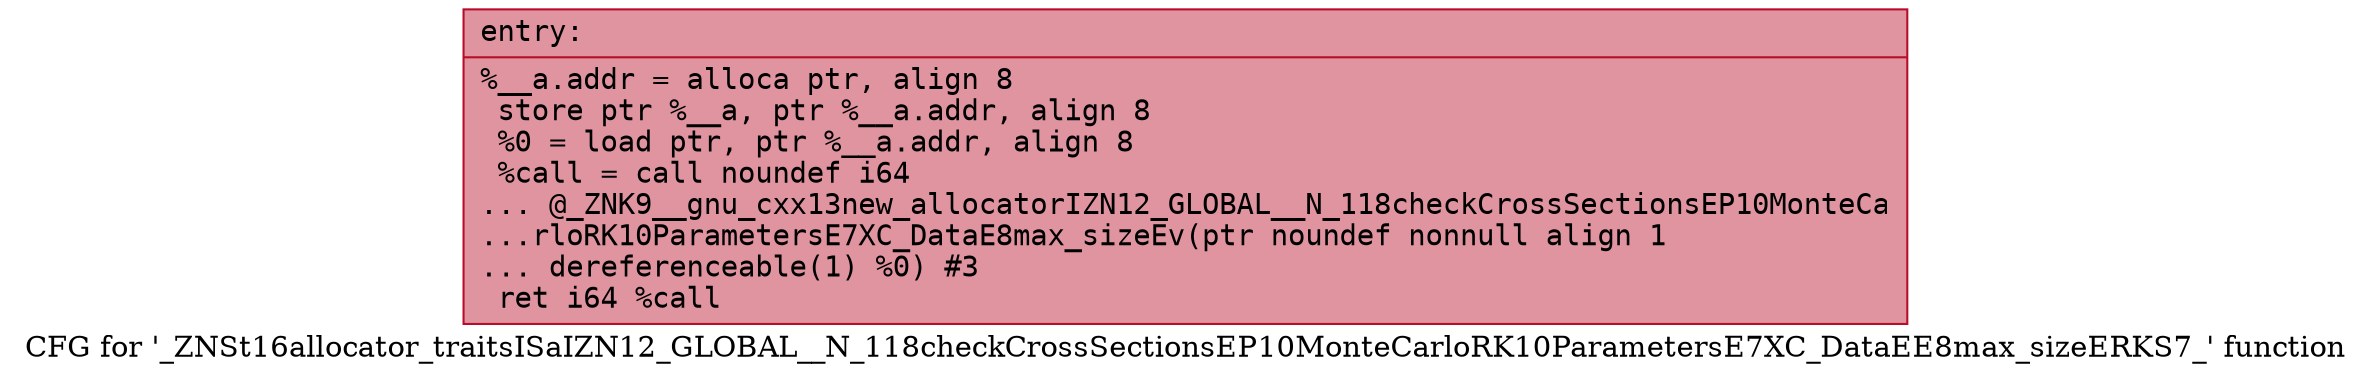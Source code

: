 digraph "CFG for '_ZNSt16allocator_traitsISaIZN12_GLOBAL__N_118checkCrossSectionsEP10MonteCarloRK10ParametersE7XC_DataEE8max_sizeERKS7_' function" {
	label="CFG for '_ZNSt16allocator_traitsISaIZN12_GLOBAL__N_118checkCrossSectionsEP10MonteCarloRK10ParametersE7XC_DataEE8max_sizeERKS7_' function";

	Node0x55dab4976570 [shape=record,color="#b70d28ff", style=filled, fillcolor="#b70d2870" fontname="Courier",label="{entry:\l|  %__a.addr = alloca ptr, align 8\l  store ptr %__a, ptr %__a.addr, align 8\l  %0 = load ptr, ptr %__a.addr, align 8\l  %call = call noundef i64\l... @_ZNK9__gnu_cxx13new_allocatorIZN12_GLOBAL__N_118checkCrossSectionsEP10MonteCa\l...rloRK10ParametersE7XC_DataE8max_sizeEv(ptr noundef nonnull align 1\l... dereferenceable(1) %0) #3\l  ret i64 %call\l}"];
}
